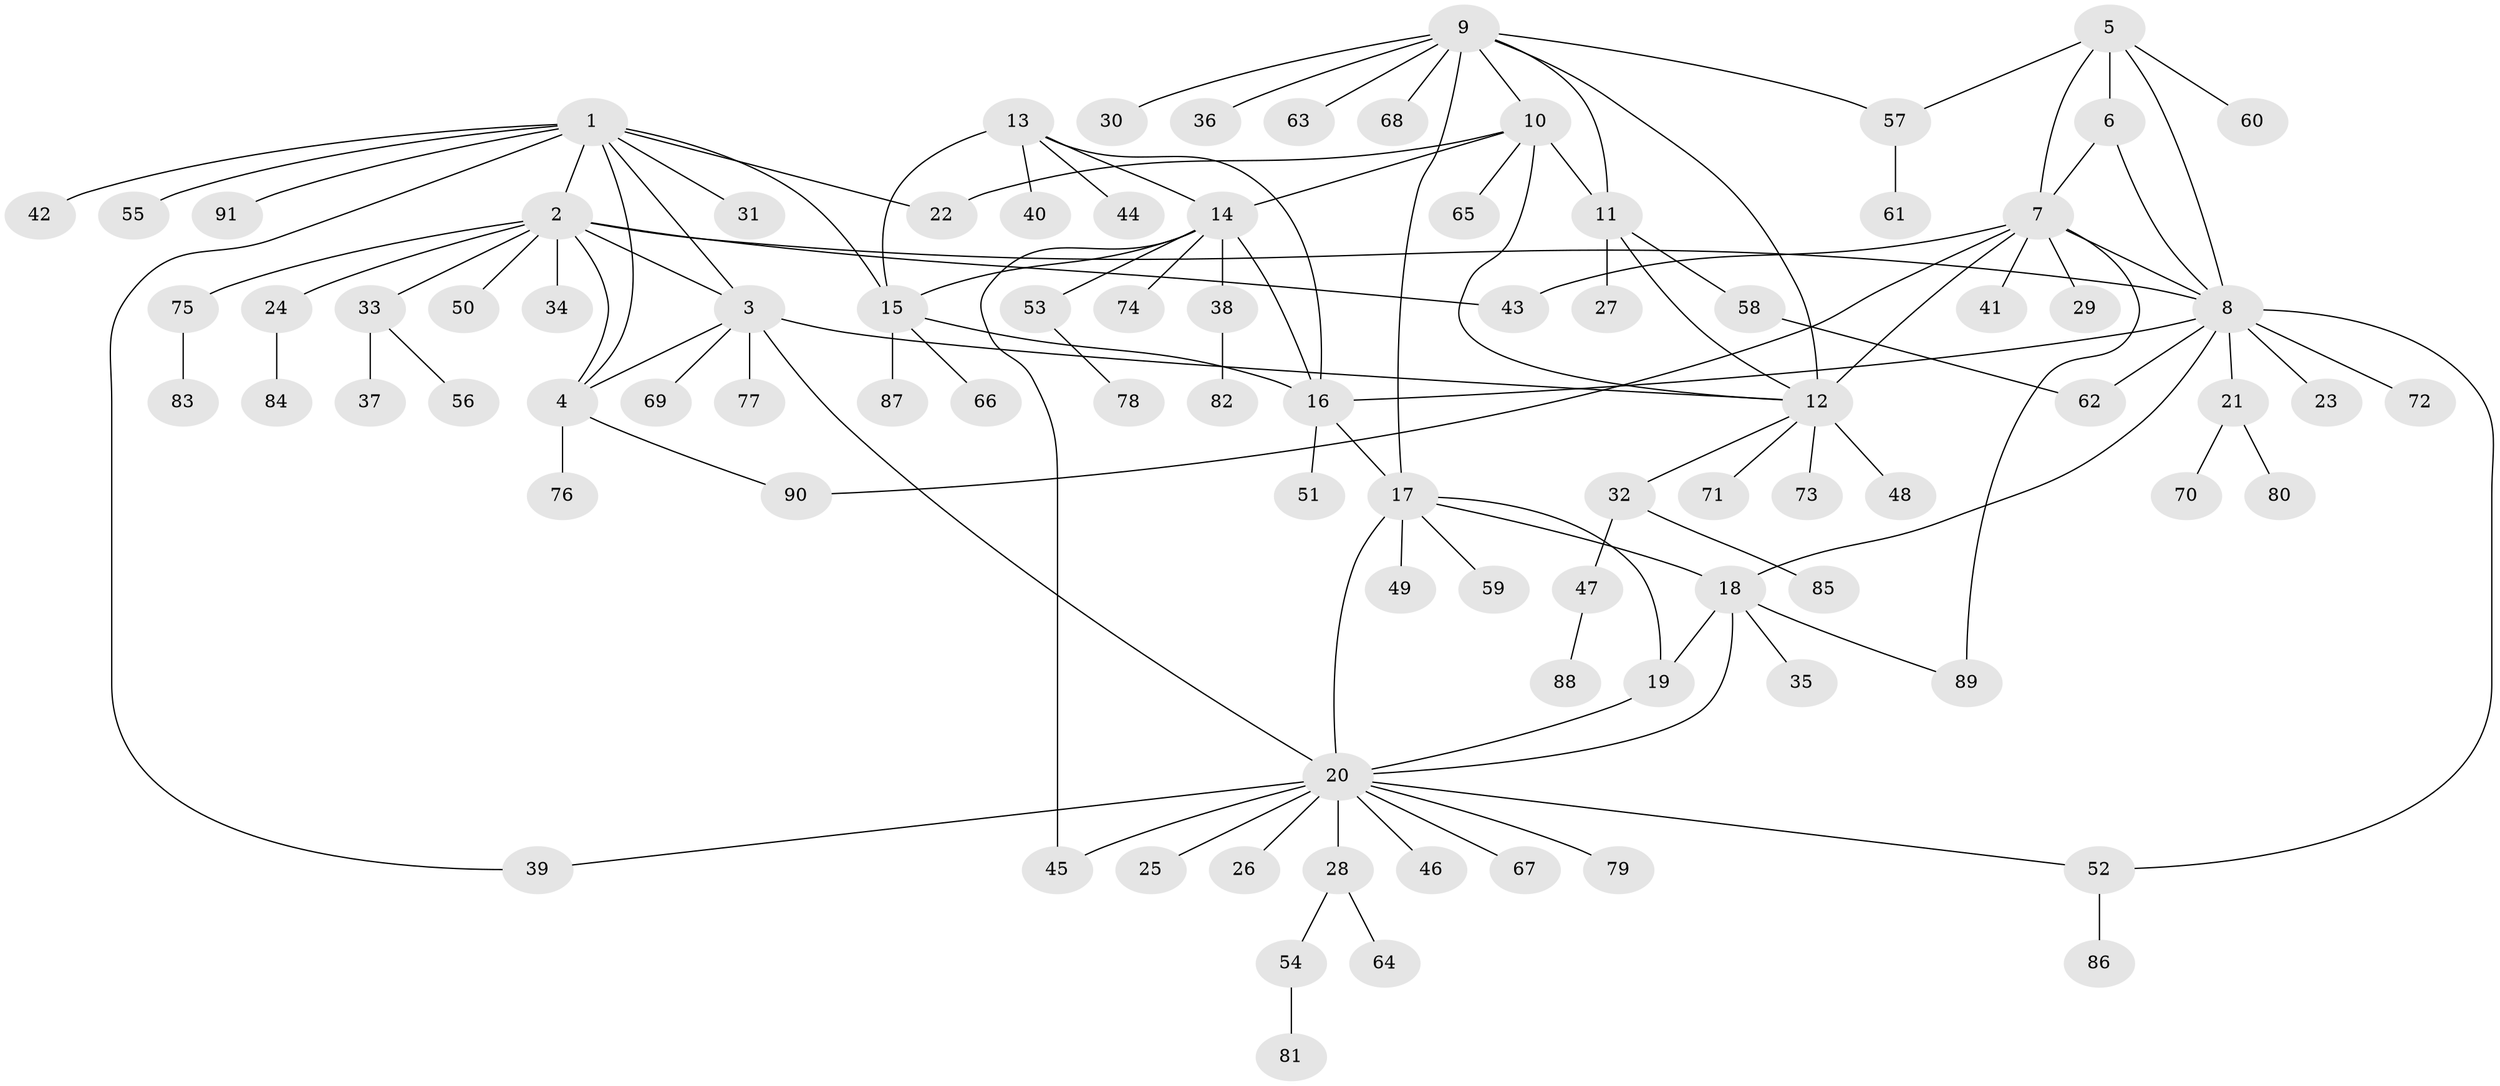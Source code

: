 // Generated by graph-tools (version 1.1) at 2025/50/03/09/25 03:50:27]
// undirected, 91 vertices, 120 edges
graph export_dot {
graph [start="1"]
  node [color=gray90,style=filled];
  1;
  2;
  3;
  4;
  5;
  6;
  7;
  8;
  9;
  10;
  11;
  12;
  13;
  14;
  15;
  16;
  17;
  18;
  19;
  20;
  21;
  22;
  23;
  24;
  25;
  26;
  27;
  28;
  29;
  30;
  31;
  32;
  33;
  34;
  35;
  36;
  37;
  38;
  39;
  40;
  41;
  42;
  43;
  44;
  45;
  46;
  47;
  48;
  49;
  50;
  51;
  52;
  53;
  54;
  55;
  56;
  57;
  58;
  59;
  60;
  61;
  62;
  63;
  64;
  65;
  66;
  67;
  68;
  69;
  70;
  71;
  72;
  73;
  74;
  75;
  76;
  77;
  78;
  79;
  80;
  81;
  82;
  83;
  84;
  85;
  86;
  87;
  88;
  89;
  90;
  91;
  1 -- 2;
  1 -- 3;
  1 -- 4;
  1 -- 15;
  1 -- 22;
  1 -- 31;
  1 -- 39;
  1 -- 42;
  1 -- 55;
  1 -- 91;
  2 -- 3;
  2 -- 4;
  2 -- 8;
  2 -- 24;
  2 -- 33;
  2 -- 34;
  2 -- 43;
  2 -- 50;
  2 -- 75;
  3 -- 4;
  3 -- 12;
  3 -- 20;
  3 -- 69;
  3 -- 77;
  4 -- 76;
  4 -- 90;
  5 -- 6;
  5 -- 7;
  5 -- 8;
  5 -- 57;
  5 -- 60;
  6 -- 7;
  6 -- 8;
  7 -- 8;
  7 -- 12;
  7 -- 29;
  7 -- 41;
  7 -- 43;
  7 -- 89;
  7 -- 90;
  8 -- 16;
  8 -- 18;
  8 -- 21;
  8 -- 23;
  8 -- 52;
  8 -- 62;
  8 -- 72;
  9 -- 10;
  9 -- 11;
  9 -- 12;
  9 -- 17;
  9 -- 30;
  9 -- 36;
  9 -- 57;
  9 -- 63;
  9 -- 68;
  10 -- 11;
  10 -- 12;
  10 -- 14;
  10 -- 22;
  10 -- 65;
  11 -- 12;
  11 -- 27;
  11 -- 58;
  12 -- 32;
  12 -- 48;
  12 -- 71;
  12 -- 73;
  13 -- 14;
  13 -- 15;
  13 -- 16;
  13 -- 40;
  13 -- 44;
  14 -- 15;
  14 -- 16;
  14 -- 38;
  14 -- 45;
  14 -- 53;
  14 -- 74;
  15 -- 16;
  15 -- 66;
  15 -- 87;
  16 -- 17;
  16 -- 51;
  17 -- 18;
  17 -- 19;
  17 -- 20;
  17 -- 49;
  17 -- 59;
  18 -- 19;
  18 -- 20;
  18 -- 35;
  18 -- 89;
  19 -- 20;
  20 -- 25;
  20 -- 26;
  20 -- 28;
  20 -- 39;
  20 -- 45;
  20 -- 46;
  20 -- 52;
  20 -- 67;
  20 -- 79;
  21 -- 70;
  21 -- 80;
  24 -- 84;
  28 -- 54;
  28 -- 64;
  32 -- 47;
  32 -- 85;
  33 -- 37;
  33 -- 56;
  38 -- 82;
  47 -- 88;
  52 -- 86;
  53 -- 78;
  54 -- 81;
  57 -- 61;
  58 -- 62;
  75 -- 83;
}
